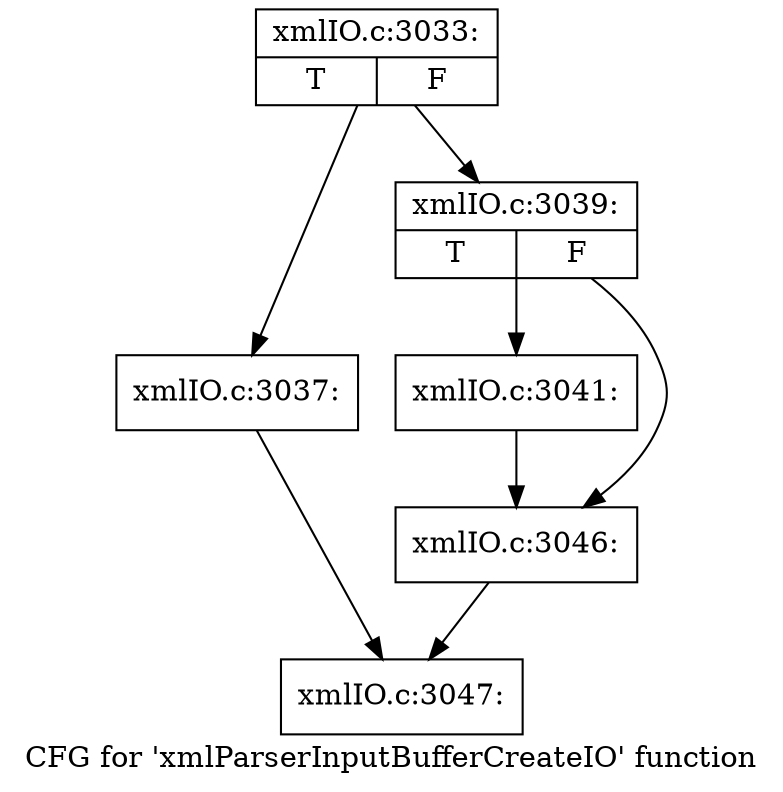digraph "CFG for 'xmlParserInputBufferCreateIO' function" {
	label="CFG for 'xmlParserInputBufferCreateIO' function";

	Node0x55ed347aa0d0 [shape=record,label="{xmlIO.c:3033:|{<s0>T|<s1>F}}"];
	Node0x55ed347aa0d0 -> Node0x55ed347ad820;
	Node0x55ed347aa0d0 -> Node0x55ed347ad870;
	Node0x55ed347ad820 [shape=record,label="{xmlIO.c:3037:}"];
	Node0x55ed347ad820 -> Node0x55ed347aa560;
	Node0x55ed347ad870 [shape=record,label="{xmlIO.c:3039:|{<s0>T|<s1>F}}"];
	Node0x55ed347ad870 -> Node0x55ed347adf00;
	Node0x55ed347ad870 -> Node0x55ed347adf50;
	Node0x55ed347adf00 [shape=record,label="{xmlIO.c:3041:}"];
	Node0x55ed347adf00 -> Node0x55ed347adf50;
	Node0x55ed347adf50 [shape=record,label="{xmlIO.c:3046:}"];
	Node0x55ed347adf50 -> Node0x55ed347aa560;
	Node0x55ed347aa560 [shape=record,label="{xmlIO.c:3047:}"];
}
